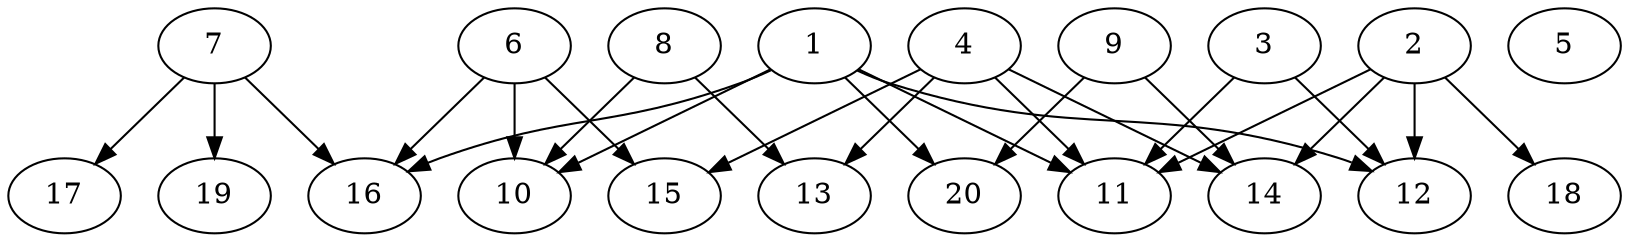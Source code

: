 // DAG automatically generated by daggen at Sat Jul 27 15:38:39 2019
// ./daggen --dot -n 20 --ccr 0.4 --fat 0.7 --regular 0.5 --density 0.4 --mindata 5242880 --maxdata 52428800 
digraph G {
  1 [size="24161280", alpha="0.01", expect_size="9664512"] 
  1 -> 10 [size ="9664512"]
  1 -> 11 [size ="9664512"]
  1 -> 12 [size ="9664512"]
  1 -> 16 [size ="9664512"]
  1 -> 20 [size ="9664512"]
  2 [size="68702720", alpha="0.02", expect_size="27481088"] 
  2 -> 11 [size ="27481088"]
  2 -> 12 [size ="27481088"]
  2 -> 14 [size ="27481088"]
  2 -> 18 [size ="27481088"]
  3 [size="114344960", alpha="0.10", expect_size="45737984"] 
  3 -> 11 [size ="45737984"]
  3 -> 12 [size ="45737984"]
  4 [size="114250240", alpha="0.16", expect_size="45700096"] 
  4 -> 11 [size ="45700096"]
  4 -> 13 [size ="45700096"]
  4 -> 14 [size ="45700096"]
  4 -> 15 [size ="45700096"]
  5 [size="77370880", alpha="0.16", expect_size="30948352"] 
  6 [size="111336960", alpha="0.15", expect_size="44534784"] 
  6 -> 10 [size ="44534784"]
  6 -> 15 [size ="44534784"]
  6 -> 16 [size ="44534784"]
  7 [size="37468160", alpha="0.05", expect_size="14987264"] 
  7 -> 16 [size ="14987264"]
  7 -> 17 [size ="14987264"]
  7 -> 19 [size ="14987264"]
  8 [size="28779520", alpha="0.18", expect_size="11511808"] 
  8 -> 10 [size ="11511808"]
  8 -> 13 [size ="11511808"]
  9 [size="88153600", alpha="0.08", expect_size="35261440"] 
  9 -> 14 [size ="35261440"]
  9 -> 20 [size ="35261440"]
  10 [size="92382720", alpha="0.02", expect_size="36953088"] 
  11 [size="80460800", alpha="0.14", expect_size="32184320"] 
  12 [size="85045760", alpha="0.20", expect_size="34018304"] 
  13 [size="97512960", alpha="0.00", expect_size="39005184"] 
  14 [size="36945920", alpha="0.13", expect_size="14778368"] 
  15 [size="130227200", alpha="0.11", expect_size="52090880"] 
  16 [size="107207680", alpha="0.19", expect_size="42883072"] 
  17 [size="75248640", alpha="0.06", expect_size="30099456"] 
  18 [size="105728000", alpha="0.16", expect_size="42291200"] 
  19 [size="95024640", alpha="0.06", expect_size="38009856"] 
  20 [size="24225280", alpha="0.04", expect_size="9690112"] 
}
